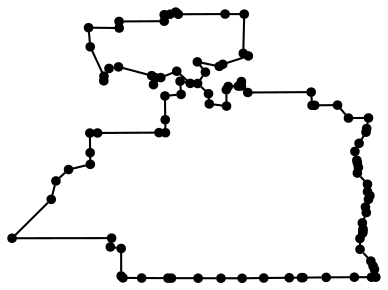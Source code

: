 graph g {
	graph[layout=neato]
	graph[margin=0]
	node[shape=point]
	0 [label="(-87.166581,31.519561)",pos="-87.166581,31.519561!"]
	1 [label="(-87.427455,31.260386)",pos="-87.427455,31.260386!"]
	1 -- 0
	2 [label="(-86.763961,31.261293)",pos="-86.763961,31.261293!"]
	2 -- 1
	3 [label="(-86.772519,31.202243)",pos="-86.772519,31.202243!"]
	3 -- 2
	4 [label="(-86.700282,31.192217)",pos="-86.700282,31.192217!"]
	4 -- 3
	5 [label="(-86.700251,31.008901)",pos="-86.700251,31.008901!"]
	5 -- 4
	6 [label="(-86.6882409642461,30.9962018900015)",pos="-86.6882409642461,30.9962018900015!"]
	6 -- 5
	7 [label="(-86.563494,30.995202)",pos="-86.563494,30.995202!"]
	7 -- 6
	8 [label="(-86.3886446620004,30.9945282152752)",pos="-86.3886446620004,30.9945282152752!"]
	8 -- 7
	9 [label="(-86.364974,30.994437)",pos="-86.364974,30.994437!"]
	9 -- 8
	10 [label="(-86.1872480489813,30.9940667234622)",pos="-86.1872480489813,30.9940667234622!"]
	10 -- 9
	11 [label="(-86.0350381049506,30.9937496073023)",pos="-86.0350381049506,30.9937496073023!"]
	11 -- 10
	12 [label="(-85.893632,30.993455)",pos="-85.893632,30.993455!"]
	12 -- 11
	13 [label="(-85.749715,30.995282)",pos="-85.749715,30.995282!"]
	13 -- 12
	14 [label="(-85.5794975763383,30.9970287484109)",pos="-85.5794975763383,30.9970287484109!"]
	14 -- 13
	15 [label="(-85.4980015850895,30.9978650493614)",pos="-85.4980015850895,30.9978650493614!"]
	15 -- 14
	16 [label="(-85.4882982889391,30.9979646232873)",pos="-85.4882982889391,30.9979646232873!"]
	16 -- 15
	17 [label="(-85.333319,30.999555)",pos="-85.333319,30.999555!"]
	17 -- 16
	18 [label="(-85.145959,31.000693)",pos="-85.145959,31.000693!"]
	18 -- 17
	19 [label="(-85.031285,31.000647)",pos="-85.031285,31.000647!"]
	19 -- 18
	20 [label="(-85.002499,31.000682)",pos="-85.002499,31.000682!"]
	20 -- 19
	21 [label="(-85.011392,31.053546)",pos="-85.011392,31.053546!"]
	21 -- 20
	22 [label="(-85.0211075623628,31.0754638723064)",pos="-85.0211075623628,31.0754638723064!"]
	22 -- 21
	23 [label="(-85.035615,31.108192)",pos="-85.035615,31.108192!"]
	23 -- 22
	24 [label="(-85.107516,31.186451)",pos="-85.107516,31.186451!"]
	24 -- 23
	25 [label="(-85.108192,31.258591)",pos="-85.108192,31.258591!"]
	25 -- 24
	26 [label="(-85.089774,31.295026)",pos="-85.089774,31.295026!"]
	26 -- 25
	27 [label="(-85.0888299635305,31.3086477554966)",pos="-85.0888299635305,31.3086477554966!"]
	27 -- 26
	28 [label="(-85.087929,31.321648)",pos="-85.087929,31.321648!"]
	28 -- 27
	29 [label="(-85.092487,31.362881)",pos="-85.092487,31.362881!"]
	29 -- 28
	30 [label="(-85.066005,31.431363)",pos="-85.066005,31.431363!"]
	30 -- 29
	31 [label="(-85.071621,31.468384)",pos="-85.071621,31.468384!"]
	31 -- 30
	32 [label="(-85.0516814295062,31.5195403291417)",pos="-85.0516814295062,31.5195403291417!"]
	32 -- 31
	33 [label="(-85.041881,31.544684)",pos="-85.041881,31.544684!"]
	33 -- 32
	34 [label="(-85.05796,31.57084)",pos="-85.05796,31.57084!"]
	34 -- 33
	35 [label="(-85.058169,31.620227)",pos="-85.058169,31.620227!"]
	35 -- 34
	36 [label="(-85.12553,31.694965)",pos="-85.12553,31.694965!"]
	36 -- 35
	37 [label="(-85.11893,31.732664)",pos="-85.11893,31.732664!"]
	37 -- 36
	38 [label="(-85.1254405773425,31.7629687034183)",pos="-85.1254405773425,31.7629687034183!"]
	38 -- 37
	39 [label="(-85.1291593155832,31.7802782680766)",pos="-85.1291593155832,31.7802782680766!"]
	39 -- 38
	40 [label="(-85.141831,31.839261)",pos="-85.141831,31.839261!"]
	40 -- 39
	41 [label="(-85.114031,31.89336)",pos="-85.114031,31.89336!"]
	41 -- 40
	42 [label="(-85.067829,31.967358)",pos="-85.067829,31.967358!"]
	42 -- 41
	43 [label="(-85.0635905429847,31.991857)",pos="-85.0635905429847,31.991857!"]
	43 -- 42
	44 [label="(-85.0514111279128,32.062256083622)",pos="-85.0514111279128,32.062256083622!"]
	44 -- 43
	45 [label="(-85.185067,32.061708)",pos="-85.185067,32.061708!"]
	45 -- 44
	46 [label="(-85.257834,32.147931)",pos="-85.257834,32.147931!"]
	46 -- 45
	47 [label="(-85.410241,32.146651)",pos="-85.410241,32.146651!"]
	47 -- 46
	48 [label="(-85.427441,32.146551)",pos="-85.427441,32.146551!"]
	48 -- 47
	49 [label="(-85.433543,32.234648)",pos="-85.433543,32.234648!"]
	49 -- 48
	50 [label="(-85.856218,32.231975)",pos="-85.856218,32.231975!"]
	50 -- 49
	51 [label="(-85.898539,32.305289)",pos="-85.898539,32.305289!"]
	51 -- 50
	52 [label="(-85.898689,32.274987)",pos="-85.898689,32.274987!"]
	52 -- 51
	53 [label="(-85.919293,32.274382)",pos="-85.919293,32.274382!"]
	53 -- 52
	54 [label="(-85.986557,32.272342)",pos="-85.986557,32.272342!"]
	54 -- 53
	55 [label="(-85.999157,32.250543)",pos="-85.999157,32.250543!"]
	55 -- 54
	56 [label="(-85.997859,32.141605)",pos="-85.997859,32.141605!"]
	56 -- 55
	57 [label="(-86.112586,32.15589)",pos="-86.112586,32.15589!"]
	57 -- 56
	58 [label="(-86.118065,32.223873)",pos="-86.118065,32.223873!"]
	58 -- 57
	59 [label="(-86.190647,32.291901)",pos="-86.190647,32.291901!"]
	59 -- 58
	60 [label="(-86.13857,32.367823)",pos="-86.13857,32.367823!"]
	60 -- 59
	61 [label="(-86.192284,32.43613)",pos="-86.192284,32.43613!"]
	61 -- 60
	62 [label="(-86.046402,32.406146)",pos="-86.046402,32.406146!"]
	62 -- 61
	63 [label="(-86.023012,32.419978)",pos="-86.023012,32.419978!"]
	63 -- 62
	64 [label="(-85.852625,32.475747)",pos="-85.852625,32.475747!"]
	64 -- 63
	65 [label="(-85.886148,32.493053)",pos="-85.886148,32.493053!"]
	65 -- 64
	66 [label="(-85.87986,32.754528)",pos="-85.87986,32.754528!"]
	66 -- 65
	67 [label="(-86.007187,32.754984)",pos="-86.007187,32.754984!"]
	67 -- 66
	68 [label="(-86.31948,32.753698)",pos="-86.31948,32.753698!"]
	68 -- 67
	69 [label="(-86.336694,32.76813)",pos="-86.336694,32.76813!"]
	69 -- 68
	70 [label="(-86.374974,32.75358)",pos="-86.374974,32.75358!"]
	70 -- 69
	71 [label="(-86.413335,32.750591)",pos="-86.413335,32.750591!"]
	71 -- 70
	72 [label="(-86.413116,32.707386)",pos="-86.413116,32.707386!"]
	72 -- 71
	73 [label="(-86.714219,32.705694)",pos="-86.714219,32.705694!"]
	73 -- 72
	74 [label="(-86.71339,32.661732)",pos="-86.71339,32.661732!"]
	74 -- 73
	75 [label="(-86.917595,32.664169)",pos="-86.917595,32.664169!"]
	75 -- 74
	76 [label="(-86.906403,32.536712)",pos="-86.906403,32.536712!"]
	76 -- 75
	77 [label="(-86.814912,32.340803)",pos="-86.814912,32.340803!"]
	77 -- 76
	78 [label="(-86.816107,32.30997)",pos="-86.816107,32.30997!"]
	78 -- 77
	79 [label="(-86.781354,32.392494)",pos="-86.781354,32.392494!"]
	79 -- 78
	80 [label="(-86.717897,32.402814)",pos="-86.717897,32.402814!"]
	80 -- 79
	81 [label="(-86.496774,32.344437)",pos="-86.496774,32.344437!"]
	81 -- 80
	82 [label="(-86.474479,32.331547)",pos="-86.474479,32.331547!"]
	82 -- 81
	83 [label="(-86.484701,32.284492)",pos="-86.484701,32.284492!"]
	83 -- 82
	84 [label="(-86.436067,32.331314)",pos="-86.436067,32.331314!"]
	84 -- 83
	85 [label="(-86.329837,32.373907)",pos="-86.329837,32.373907!"]
	85 -- 84
	86 [label="(-86.239817,32.292836)",pos="-86.239817,32.292836!"]
	86 -- 85
	87 [label="(-86.307426,32.307219)",pos="-86.307426,32.307219!"]
	87 -- 86
	88 [label="(-86.300769,32.219544)",pos="-86.300769,32.219544!"]
	88 -- 87
	89 [label="(-86.408272,32.208976)",pos="-86.408272,32.208976!"]
	89 -- 88
	90 [label="(-86.406276,32.050731)",pos="-86.406276,32.050731!"]
	90 -- 89
	91 [label="(-86.405005,31.963775)",pos="-86.405005,31.963775!"]
	91 -- 90
	92 [label="(-86.448198,31.964629)",pos="-86.448198,31.964629!"]
	92 -- 91
	93 [label="(-86.857583,31.962167)",pos="-86.857583,31.962167!"]
	93 -- 92
	94 [label="(-86.908939,31.961673)",pos="-86.908939,31.961673!"]
	94 -- 93
	95 [label="(-86.906899,31.830628)",pos="-86.906899,31.830628!"]
	95 -- 94
	96 [label="(-86.905899,31.753035)",pos="-86.905899,31.753035!"]
	96 -- 95
	97 [label="(-87.0511,31.71834)",pos="-87.0511,31.71834!"]
	97 -- 96
	98 [label="(-87.135051,31.642417)",pos="-87.135051,31.642417!"]
	98 -- 97
	98 -- 0
}
